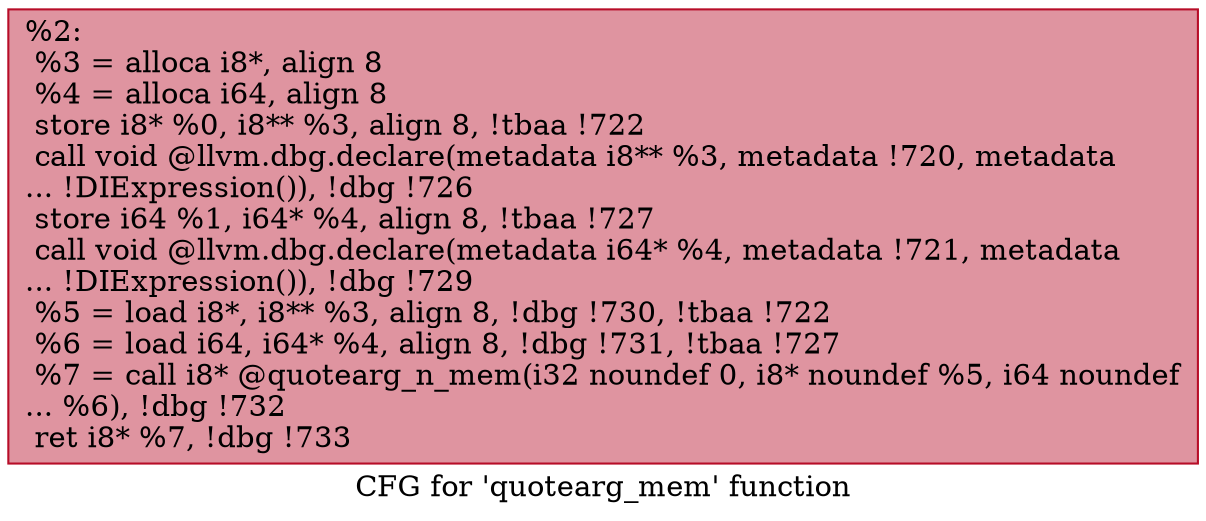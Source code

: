 digraph "CFG for 'quotearg_mem' function" {
	label="CFG for 'quotearg_mem' function";

	Node0x1a02420 [shape=record,color="#b70d28ff", style=filled, fillcolor="#b70d2870",label="{%2:\l  %3 = alloca i8*, align 8\l  %4 = alloca i64, align 8\l  store i8* %0, i8** %3, align 8, !tbaa !722\l  call void @llvm.dbg.declare(metadata i8** %3, metadata !720, metadata\l... !DIExpression()), !dbg !726\l  store i64 %1, i64* %4, align 8, !tbaa !727\l  call void @llvm.dbg.declare(metadata i64* %4, metadata !721, metadata\l... !DIExpression()), !dbg !729\l  %5 = load i8*, i8** %3, align 8, !dbg !730, !tbaa !722\l  %6 = load i64, i64* %4, align 8, !dbg !731, !tbaa !727\l  %7 = call i8* @quotearg_n_mem(i32 noundef 0, i8* noundef %5, i64 noundef\l... %6), !dbg !732\l  ret i8* %7, !dbg !733\l}"];
}
